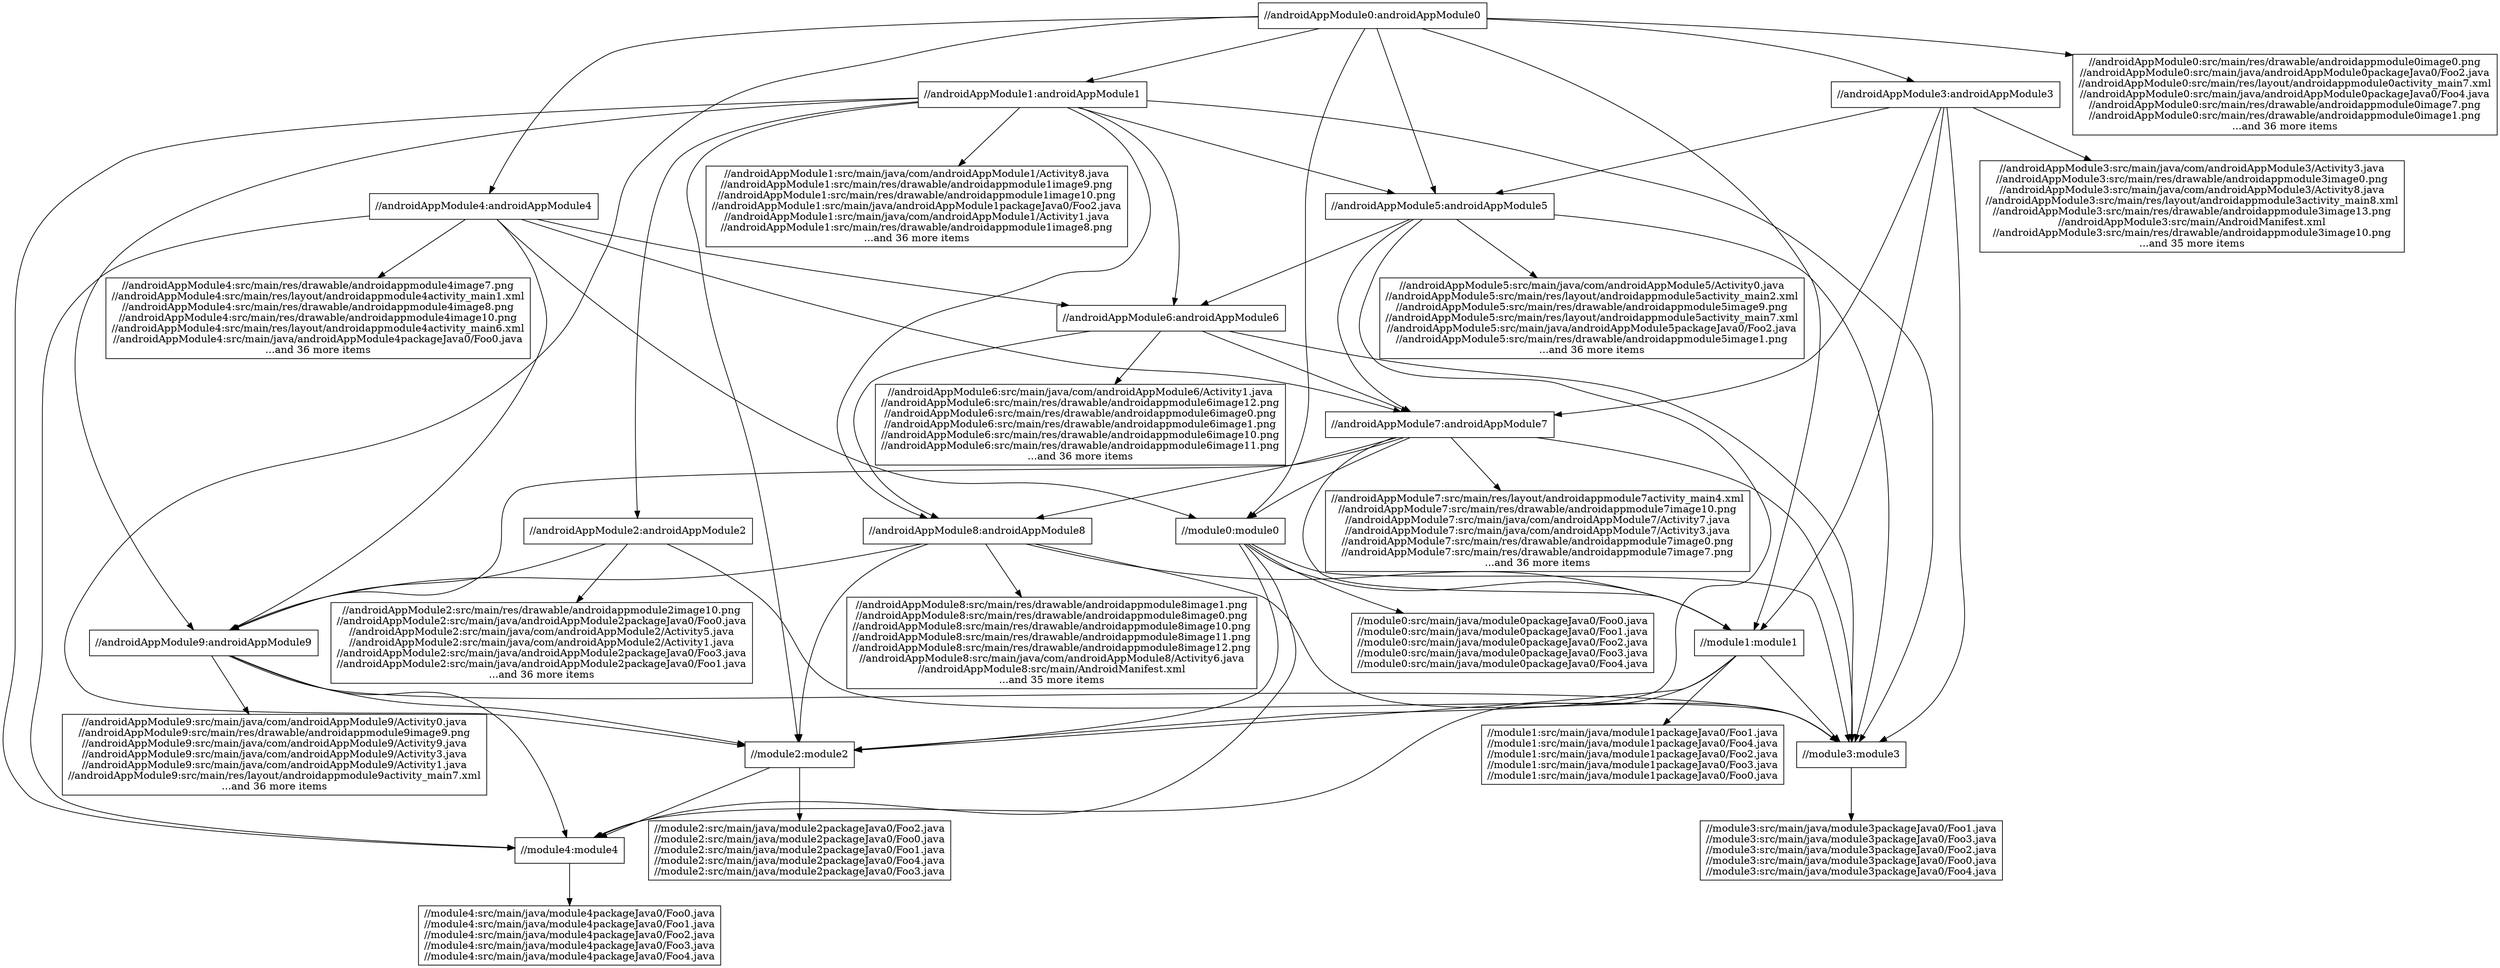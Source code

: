 digraph mygraph {
  node [shape=box];
"//androidAppModule0:androidAppModule0"
"//androidAppModule0:androidAppModule0" -> "//androidAppModule1:androidAppModule1"
"//androidAppModule0:androidAppModule0" -> "//androidAppModule0:src/main/res/drawable/androidappmodule0image0.png\n//androidAppModule0:src/main/java/androidAppModule0packageJava0/Foo2.java\n//androidAppModule0:src/main/res/layout/androidappmodule0activity_main7.xml\n//androidAppModule0:src/main/java/androidAppModule0packageJava0/Foo4.java\n//androidAppModule0:src/main/res/drawable/androidappmodule0image7.png\n//androidAppModule0:src/main/res/drawable/androidappmodule0image1.png\n...and 36 more items"
"//androidAppModule0:androidAppModule0" -> "//androidAppModule4:androidAppModule4"
"//androidAppModule0:androidAppModule0" -> "//androidAppModule5:androidAppModule5"
"//androidAppModule0:androidAppModule0" -> "//module0:module0"
"//androidAppModule0:androidAppModule0" -> "//module1:module1"
"//androidAppModule0:androidAppModule0" -> "//module2:module2"
"//androidAppModule0:androidAppModule0" -> "//androidAppModule3:androidAppModule3"
"//androidAppModule4:androidAppModule4"
"//androidAppModule4:androidAppModule4" -> "//androidAppModule6:androidAppModule6"
"//androidAppModule4:androidAppModule4" -> "//androidAppModule7:androidAppModule7"
"//androidAppModule4:androidAppModule4" -> "//module4:module4"
"//androidAppModule4:androidAppModule4" -> "//androidAppModule4:src/main/res/drawable/androidappmodule4image7.png\n//androidAppModule4:src/main/res/layout/androidappmodule4activity_main1.xml\n//androidAppModule4:src/main/res/drawable/androidappmodule4image8.png\n//androidAppModule4:src/main/res/drawable/androidappmodule4image10.png\n//androidAppModule4:src/main/res/layout/androidappmodule4activity_main6.xml\n//androidAppModule4:src/main/java/androidAppModule4packageJava0/Foo0.java\n...and 36 more items"
"//androidAppModule4:androidAppModule4" -> "//module0:module0"
"//androidAppModule4:androidAppModule4" -> "//androidAppModule9:androidAppModule9"
"//androidAppModule4:src/main/res/drawable/androidappmodule4image7.png\n//androidAppModule4:src/main/res/layout/androidappmodule4activity_main1.xml\n//androidAppModule4:src/main/res/drawable/androidappmodule4image8.png\n//androidAppModule4:src/main/res/drawable/androidappmodule4image10.png\n//androidAppModule4:src/main/res/layout/androidappmodule4activity_main6.xml\n//androidAppModule4:src/main/java/androidAppModule4packageJava0/Foo0.java\n...and 36 more items"
"//androidAppModule0:src/main/res/drawable/androidappmodule0image0.png\n//androidAppModule0:src/main/java/androidAppModule0packageJava0/Foo2.java\n//androidAppModule0:src/main/res/layout/androidappmodule0activity_main7.xml\n//androidAppModule0:src/main/java/androidAppModule0packageJava0/Foo4.java\n//androidAppModule0:src/main/res/drawable/androidappmodule0image7.png\n//androidAppModule0:src/main/res/drawable/androidappmodule0image1.png\n...and 36 more items"
"//androidAppModule1:androidAppModule1"
"//androidAppModule1:androidAppModule1" -> "//androidAppModule1:src/main/java/com/androidAppModule1/Activity8.java\n//androidAppModule1:src/main/res/drawable/androidappmodule1image9.png\n//androidAppModule1:src/main/res/drawable/androidappmodule1image10.png\n//androidAppModule1:src/main/java/androidAppModule1packageJava0/Foo2.java\n//androidAppModule1:src/main/java/com/androidAppModule1/Activity1.java\n//androidAppModule1:src/main/res/drawable/androidappmodule1image8.png\n...and 36 more items"
"//androidAppModule1:androidAppModule1" -> "//androidAppModule2:androidAppModule2"
"//androidAppModule1:androidAppModule1" -> "//androidAppModule6:androidAppModule6"
"//androidAppModule1:androidAppModule1" -> "//androidAppModule8:androidAppModule8"
"//androidAppModule1:androidAppModule1" -> "//androidAppModule5:androidAppModule5"
"//androidAppModule1:androidAppModule1" -> "//androidAppModule9:androidAppModule9"
"//androidAppModule1:androidAppModule1" -> "//module2:module2"
"//androidAppModule1:androidAppModule1" -> "//module3:module3"
"//androidAppModule1:androidAppModule1" -> "//module4:module4"
"//androidAppModule2:androidAppModule2"
"//androidAppModule2:androidAppModule2" -> "//androidAppModule9:androidAppModule9"
"//androidAppModule2:androidAppModule2" -> "//androidAppModule2:src/main/res/drawable/androidappmodule2image10.png\n//androidAppModule2:src/main/java/androidAppModule2packageJava0/Foo0.java\n//androidAppModule2:src/main/java/com/androidAppModule2/Activity5.java\n//androidAppModule2:src/main/java/com/androidAppModule2/Activity1.java\n//androidAppModule2:src/main/java/androidAppModule2packageJava0/Foo3.java\n//androidAppModule2:src/main/java/androidAppModule2packageJava0/Foo1.java\n...and 36 more items"
"//androidAppModule2:androidAppModule2" -> "//module3:module3"
"//androidAppModule2:src/main/res/drawable/androidappmodule2image10.png\n//androidAppModule2:src/main/java/androidAppModule2packageJava0/Foo0.java\n//androidAppModule2:src/main/java/com/androidAppModule2/Activity5.java\n//androidAppModule2:src/main/java/com/androidAppModule2/Activity1.java\n//androidAppModule2:src/main/java/androidAppModule2packageJava0/Foo3.java\n//androidAppModule2:src/main/java/androidAppModule2packageJava0/Foo1.java\n...and 36 more items"
"//androidAppModule1:src/main/java/com/androidAppModule1/Activity8.java\n//androidAppModule1:src/main/res/drawable/androidappmodule1image9.png\n//androidAppModule1:src/main/res/drawable/androidappmodule1image10.png\n//androidAppModule1:src/main/java/androidAppModule1packageJava0/Foo2.java\n//androidAppModule1:src/main/java/com/androidAppModule1/Activity1.java\n//androidAppModule1:src/main/res/drawable/androidappmodule1image8.png\n...and 36 more items"
"//androidAppModule3:androidAppModule3"
"//androidAppModule3:androidAppModule3" -> "//androidAppModule5:androidAppModule5"
"//androidAppModule3:androidAppModule3" -> "//androidAppModule7:androidAppModule7"
"//androidAppModule3:androidAppModule3" -> "//androidAppModule3:src/main/java/com/androidAppModule3/Activity3.java\n//androidAppModule3:src/main/res/drawable/androidappmodule3image0.png\n//androidAppModule3:src/main/java/com/androidAppModule3/Activity8.java\n//androidAppModule3:src/main/res/layout/androidappmodule3activity_main8.xml\n//androidAppModule3:src/main/res/drawable/androidappmodule3image13.png\n//androidAppModule3:src/main/AndroidManifest.xml\n//androidAppModule3:src/main/res/drawable/androidappmodule3image10.png\n...and 35 more items"
"//androidAppModule3:androidAppModule3" -> "//module1:module1"
"//androidAppModule3:androidAppModule3" -> "//module3:module3"
"//androidAppModule3:src/main/java/com/androidAppModule3/Activity3.java\n//androidAppModule3:src/main/res/drawable/androidappmodule3image0.png\n//androidAppModule3:src/main/java/com/androidAppModule3/Activity8.java\n//androidAppModule3:src/main/res/layout/androidappmodule3activity_main8.xml\n//androidAppModule3:src/main/res/drawable/androidappmodule3image13.png\n//androidAppModule3:src/main/AndroidManifest.xml\n//androidAppModule3:src/main/res/drawable/androidappmodule3image10.png\n...and 35 more items"
"//androidAppModule5:androidAppModule5"
"//androidAppModule5:androidAppModule5" -> "//androidAppModule6:androidAppModule6"
"//androidAppModule5:androidAppModule5" -> "//androidAppModule7:androidAppModule7"
"//androidAppModule5:androidAppModule5" -> "//androidAppModule5:src/main/java/com/androidAppModule5/Activity0.java\n//androidAppModule5:src/main/res/layout/androidappmodule5activity_main2.xml\n//androidAppModule5:src/main/res/drawable/androidappmodule5image9.png\n//androidAppModule5:src/main/res/layout/androidappmodule5activity_main7.xml\n//androidAppModule5:src/main/java/androidAppModule5packageJava0/Foo2.java\n//androidAppModule5:src/main/res/drawable/androidappmodule5image1.png\n...and 36 more items"
"//androidAppModule5:androidAppModule5" -> "//module3:module3"
"//androidAppModule5:androidAppModule5" -> "//module2:module2"
"//androidAppModule5:src/main/java/com/androidAppModule5/Activity0.java\n//androidAppModule5:src/main/res/layout/androidappmodule5activity_main2.xml\n//androidAppModule5:src/main/res/drawable/androidappmodule5image9.png\n//androidAppModule5:src/main/res/layout/androidappmodule5activity_main7.xml\n//androidAppModule5:src/main/java/androidAppModule5packageJava0/Foo2.java\n//androidAppModule5:src/main/res/drawable/androidappmodule5image1.png\n...and 36 more items"
"//androidAppModule6:androidAppModule6"
"//androidAppModule6:androidAppModule6" -> "//androidAppModule6:src/main/java/com/androidAppModule6/Activity1.java\n//androidAppModule6:src/main/res/drawable/androidappmodule6image12.png\n//androidAppModule6:src/main/res/drawable/androidappmodule6image0.png\n//androidAppModule6:src/main/res/drawable/androidappmodule6image1.png\n//androidAppModule6:src/main/res/drawable/androidappmodule6image10.png\n//androidAppModule6:src/main/res/drawable/androidappmodule6image11.png\n...and 36 more items"
"//androidAppModule6:androidAppModule6" -> "//androidAppModule7:androidAppModule7"
"//androidAppModule6:androidAppModule6" -> "//module3:module3"
"//androidAppModule6:androidAppModule6" -> "//androidAppModule8:androidAppModule8"
"//androidAppModule7:androidAppModule7"
"//androidAppModule7:androidAppModule7" -> "//androidAppModule8:androidAppModule8"
"//androidAppModule7:androidAppModule7" -> "//module3:module3"
"//androidAppModule7:androidAppModule7" -> "//androidAppModule7:src/main/res/layout/androidappmodule7activity_main4.xml\n//androidAppModule7:src/main/res/drawable/androidappmodule7image10.png\n//androidAppModule7:src/main/java/com/androidAppModule7/Activity7.java\n//androidAppModule7:src/main/java/com/androidAppModule7/Activity3.java\n//androidAppModule7:src/main/res/drawable/androidappmodule7image0.png\n//androidAppModule7:src/main/res/drawable/androidappmodule7image7.png\n...and 36 more items"
"//androidAppModule7:androidAppModule7" -> "//module1:module1"
"//androidAppModule7:androidAppModule7" -> "//androidAppModule9:androidAppModule9"
"//androidAppModule7:androidAppModule7" -> "//module0:module0"
"//module0:module0"
"//module0:module0" -> "//module4:module4"
"//module0:module0" -> "//module2:module2"
"//module0:module0" -> "//module1:module1"
"//module0:module0" -> "//module0:src/main/java/module0packageJava0/Foo0.java\n//module0:src/main/java/module0packageJava0/Foo1.java\n//module0:src/main/java/module0packageJava0/Foo2.java\n//module0:src/main/java/module0packageJava0/Foo3.java\n//module0:src/main/java/module0packageJava0/Foo4.java"
"//module0:module0" -> "//module3:module3"
"//module0:src/main/java/module0packageJava0/Foo0.java\n//module0:src/main/java/module0packageJava0/Foo1.java\n//module0:src/main/java/module0packageJava0/Foo2.java\n//module0:src/main/java/module0packageJava0/Foo3.java\n//module0:src/main/java/module0packageJava0/Foo4.java"
"//androidAppModule7:src/main/res/layout/androidappmodule7activity_main4.xml\n//androidAppModule7:src/main/res/drawable/androidappmodule7image10.png\n//androidAppModule7:src/main/java/com/androidAppModule7/Activity7.java\n//androidAppModule7:src/main/java/com/androidAppModule7/Activity3.java\n//androidAppModule7:src/main/res/drawable/androidappmodule7image0.png\n//androidAppModule7:src/main/res/drawable/androidappmodule7image7.png\n...and 36 more items"
"//androidAppModule8:androidAppModule8"
"//androidAppModule8:androidAppModule8" -> "//androidAppModule8:src/main/res/drawable/androidappmodule8image1.png\n//androidAppModule8:src/main/res/drawable/androidappmodule8image0.png\n//androidAppModule8:src/main/res/drawable/androidappmodule8image10.png\n//androidAppModule8:src/main/res/drawable/androidappmodule8image11.png\n//androidAppModule8:src/main/res/drawable/androidappmodule8image12.png\n//androidAppModule8:src/main/java/com/androidAppModule8/Activity6.java\n//androidAppModule8:src/main/AndroidManifest.xml\n...and 35 more items"
"//androidAppModule8:androidAppModule8" -> "//module3:module3"
"//androidAppModule8:androidAppModule8" -> "//module2:module2"
"//androidAppModule8:androidAppModule8" -> "//module1:module1"
"//androidAppModule8:androidAppModule8" -> "//androidAppModule9:androidAppModule9"
"//androidAppModule9:androidAppModule9"
"//androidAppModule9:androidAppModule9" -> "//module2:module2"
"//androidAppModule9:androidAppModule9" -> "//androidAppModule9:src/main/java/com/androidAppModule9/Activity0.java\n//androidAppModule9:src/main/res/drawable/androidappmodule9image9.png\n//androidAppModule9:src/main/java/com/androidAppModule9/Activity9.java\n//androidAppModule9:src/main/java/com/androidAppModule9/Activity3.java\n//androidAppModule9:src/main/java/com/androidAppModule9/Activity1.java\n//androidAppModule9:src/main/res/layout/androidappmodule9activity_main7.xml\n...and 36 more items"
"//androidAppModule9:androidAppModule9" -> "//module3:module3"
"//androidAppModule9:androidAppModule9" -> "//module4:module4"
"//androidAppModule9:src/main/java/com/androidAppModule9/Activity0.java\n//androidAppModule9:src/main/res/drawable/androidappmodule9image9.png\n//androidAppModule9:src/main/java/com/androidAppModule9/Activity9.java\n//androidAppModule9:src/main/java/com/androidAppModule9/Activity3.java\n//androidAppModule9:src/main/java/com/androidAppModule9/Activity1.java\n//androidAppModule9:src/main/res/layout/androidappmodule9activity_main7.xml\n...and 36 more items"
"//module1:module1"
"//module1:module1" -> "//module1:src/main/java/module1packageJava0/Foo1.java\n//module1:src/main/java/module1packageJava0/Foo4.java\n//module1:src/main/java/module1packageJava0/Foo2.java\n//module1:src/main/java/module1packageJava0/Foo3.java\n//module1:src/main/java/module1packageJava0/Foo0.java"
"//module1:module1" -> "//module3:module3"
"//module1:module1" -> "//module2:module2"
"//module1:module1" -> "//module4:module4"
"//module1:src/main/java/module1packageJava0/Foo1.java\n//module1:src/main/java/module1packageJava0/Foo4.java\n//module1:src/main/java/module1packageJava0/Foo2.java\n//module1:src/main/java/module1packageJava0/Foo3.java\n//module1:src/main/java/module1packageJava0/Foo0.java"
"//module2:module2"
"//module2:module2" -> "//module2:src/main/java/module2packageJava0/Foo2.java\n//module2:src/main/java/module2packageJava0/Foo0.java\n//module2:src/main/java/module2packageJava0/Foo1.java\n//module2:src/main/java/module2packageJava0/Foo4.java\n//module2:src/main/java/module2packageJava0/Foo3.java"
"//module2:module2" -> "//module4:module4"
"//module4:module4"
"//module4:module4" -> "//module4:src/main/java/module4packageJava0/Foo0.java\n//module4:src/main/java/module4packageJava0/Foo1.java\n//module4:src/main/java/module4packageJava0/Foo2.java\n//module4:src/main/java/module4packageJava0/Foo3.java\n//module4:src/main/java/module4packageJava0/Foo4.java"
"//module4:src/main/java/module4packageJava0/Foo0.java\n//module4:src/main/java/module4packageJava0/Foo1.java\n//module4:src/main/java/module4packageJava0/Foo2.java\n//module4:src/main/java/module4packageJava0/Foo3.java\n//module4:src/main/java/module4packageJava0/Foo4.java"
"//module2:src/main/java/module2packageJava0/Foo2.java\n//module2:src/main/java/module2packageJava0/Foo0.java\n//module2:src/main/java/module2packageJava0/Foo1.java\n//module2:src/main/java/module2packageJava0/Foo4.java\n//module2:src/main/java/module2packageJava0/Foo3.java"
"//module3:module3"
"//module3:module3" -> "//module3:src/main/java/module3packageJava0/Foo1.java\n//module3:src/main/java/module3packageJava0/Foo3.java\n//module3:src/main/java/module3packageJava0/Foo2.java\n//module3:src/main/java/module3packageJava0/Foo0.java\n//module3:src/main/java/module3packageJava0/Foo4.java"
"//module3:src/main/java/module3packageJava0/Foo1.java\n//module3:src/main/java/module3packageJava0/Foo3.java\n//module3:src/main/java/module3packageJava0/Foo2.java\n//module3:src/main/java/module3packageJava0/Foo0.java\n//module3:src/main/java/module3packageJava0/Foo4.java"
"//androidAppModule8:src/main/res/drawable/androidappmodule8image1.png\n//androidAppModule8:src/main/res/drawable/androidappmodule8image0.png\n//androidAppModule8:src/main/res/drawable/androidappmodule8image10.png\n//androidAppModule8:src/main/res/drawable/androidappmodule8image11.png\n//androidAppModule8:src/main/res/drawable/androidappmodule8image12.png\n//androidAppModule8:src/main/java/com/androidAppModule8/Activity6.java\n//androidAppModule8:src/main/AndroidManifest.xml\n...and 35 more items"
"//androidAppModule6:src/main/java/com/androidAppModule6/Activity1.java\n//androidAppModule6:src/main/res/drawable/androidappmodule6image12.png\n//androidAppModule6:src/main/res/drawable/androidappmodule6image0.png\n//androidAppModule6:src/main/res/drawable/androidappmodule6image1.png\n//androidAppModule6:src/main/res/drawable/androidappmodule6image10.png\n//androidAppModule6:src/main/res/drawable/androidappmodule6image11.png\n...and 36 more items"
}
